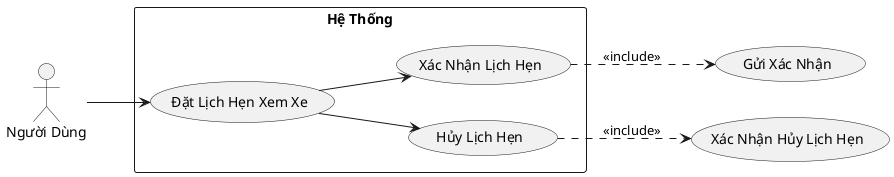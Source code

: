 @startuml
left to right direction
actor "Người Dùng" as user
rectangle "Hệ Thống" {
  usecase "Đặt Lịch Hẹn Xem Xe" as scheduleAppointment
  usecase "Xác Nhận Lịch Hẹn" as confirmAppointment
  usecase "Hủy Lịch Hẹn" as cancelAppointment
}

user --> scheduleAppointment 
scheduleAppointment --> confirmAppointment 
scheduleAppointment --> cancelAppointment 

confirmAppointment ..> (Gửi Xác Nhận) : <<include>>
cancelAppointment ..> (Xác Nhận Hủy Lịch Hẹn) : <<include>>
@enduml